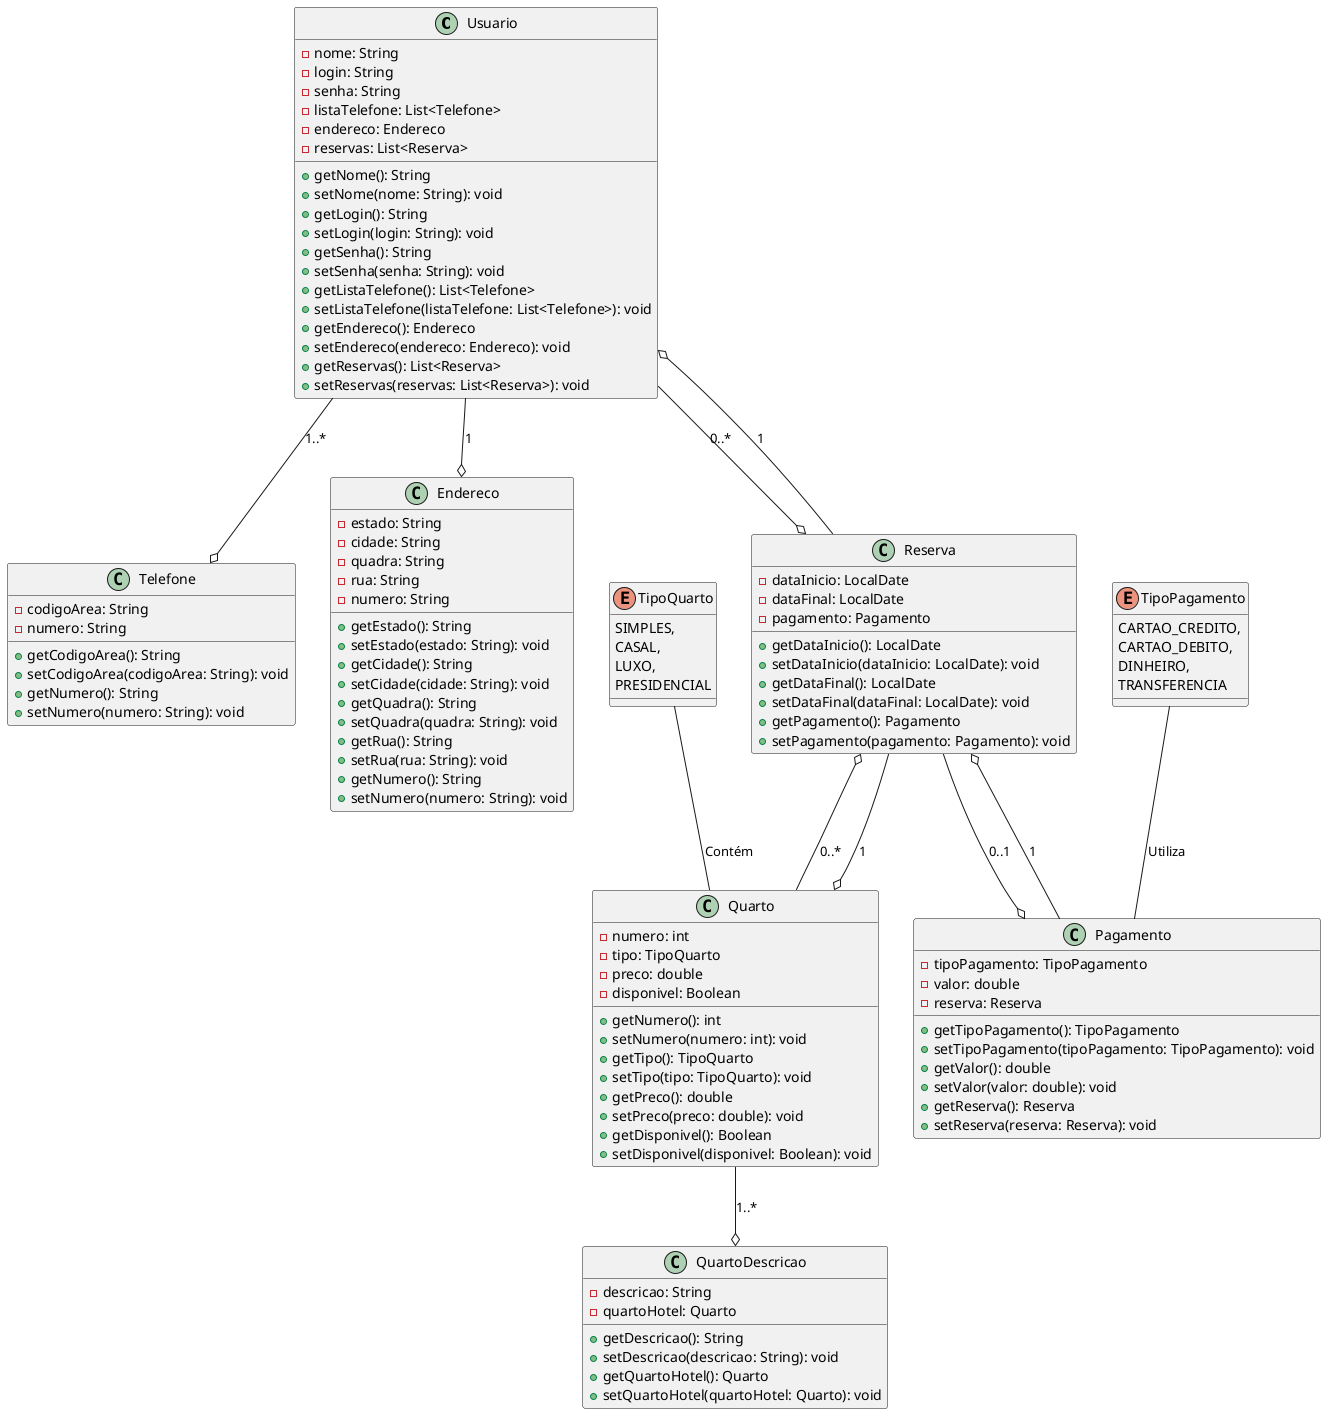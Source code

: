 @startuml Hotel

class Usuario {
  - nome: String
  - login: String
  - senha: String
  - listaTelefone: List<Telefone>
  - endereco: Endereco
  + getNome(): String
  + setNome(nome: String): void
  + getLogin(): String
  + setLogin(login: String): void
  + getSenha(): String
  + setSenha(senha: String): void
  + getListaTelefone(): List<Telefone>
  + setListaTelefone(listaTelefone: List<Telefone>): void
  + getEndereco(): Endereco
  + setEndereco(endereco: Endereco): void
  - reservas: List<Reserva>
  + getReservas(): List<Reserva>
  + setReservas(reservas: List<Reserva>): void
}

class Telefone {
  - codigoArea: String
  - numero: String
  + getCodigoArea(): String
  + setCodigoArea(codigoArea: String): void
  + getNumero(): String
  + setNumero(numero: String): void
}

class Endereco {
  - estado: String
  - cidade: String
  - quadra: String
  - rua: String
  - numero: String
  + getEstado(): String
  + setEstado(estado: String): void
  + getCidade(): String
  + setCidade(cidade: String): void
  + getQuadra(): String
  + setQuadra(quadra: String): void
  + getRua(): String
  + setRua(rua: String): void
  + getNumero(): String
  + setNumero(numero: String): void
}

class Reserva {
  - dataInicio: LocalDate
  - dataFinal: LocalDate
  - pagamento: Pagamento
  + getDataInicio(): LocalDate
  + setDataInicio(dataInicio: LocalDate): void
  + getDataFinal(): LocalDate
  + setDataFinal(dataFinal: LocalDate): void
  + getPagamento(): Pagamento
  + setPagamento(pagamento: Pagamento): void
}

class Pagamento {
  - tipoPagamento: TipoPagamento
  - valor: double
  + getTipoPagamento(): TipoPagamento
  + setTipoPagamento(tipoPagamento: TipoPagamento): void
  + getValor(): double
  + setValor(valor: double): void
  - reserva: Reserva
  + getReserva(): Reserva
  + setReserva(reserva: Reserva): void
}

class Quarto {
  - numero: int
  - tipo: TipoQuarto
  - preco: double
  - disponivel: Boolean
  + getNumero(): int
  + setNumero(numero: int): void
  + getTipo(): TipoQuarto
  + setTipo(tipo: TipoQuarto): void
  + getPreco(): double
  + setPreco(preco: double): void
  + getDisponivel(): Boolean
  + setDisponivel(disponivel: Boolean): void
}

class QuartoDescricao {
  - descricao: String
  - quartoHotel: Quarto
  + getDescricao(): String
  + setDescricao(descricao: String): void
  + getQuartoHotel(): Quarto
  + setQuartoHotel(quartoHotel: Quarto): void
}

enum TipoQuarto {
  SIMPLES,
  CASAL,
  LUXO,
  PRESIDENCIAL
}

enum TipoPagamento {
  CARTAO_CREDITO,
  CARTAO_DEBITO,
  DINHEIRO,
  TRANSFERENCIA
}

Usuario --o Telefone : 1..*
Usuario --o Endereco : 1
Usuario --o Reserva : 0..*
Reserva --o Quarto : 1
Reserva --o Usuario : 1
Reserva --o Pagamento : 0..1
Pagamento --o Reserva : 1
Quarto --o QuartoDescricao : 1..*
Quarto --o Reserva : 0..*
TipoQuarto -- Quarto : Contém
TipoPagamento -- Pagamento : Utiliza

@enduml
